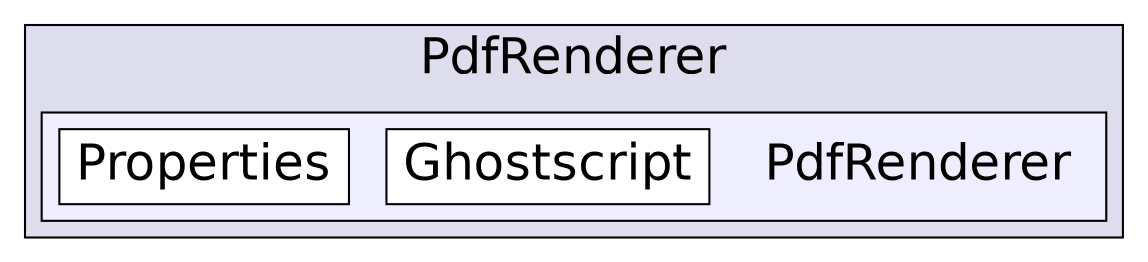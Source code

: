 digraph "C:/Users/nathanael/Documents/resizer/Contrib/PdfRenderer/PdfRenderer" {
  compound=true
  node [ fontsize="24", fontname="Helvetica"];
  edge [ labelfontsize="24", labelfontname="Helvetica"];
  subgraph clusterdir_107c60ddc2a0f73234ae5ae6034f1770 {
    graph [ bgcolor="#ddddee", pencolor="black", label="PdfRenderer" fontname="Helvetica", fontsize="24", URL="dir_107c60ddc2a0f73234ae5ae6034f1770.html"]
  subgraph clusterdir_edaf2809ddd543c19cb57d3df979c4d1 {
    graph [ bgcolor="#eeeeff", pencolor="black", label="" URL="dir_edaf2809ddd543c19cb57d3df979c4d1.html"];
    dir_edaf2809ddd543c19cb57d3df979c4d1 [shape=plaintext label="PdfRenderer"];
    dir_375eed7174672c5f5c59295d4d1c822d [shape=box label="Ghostscript" color="black" fillcolor="white" style="filled" URL="dir_375eed7174672c5f5c59295d4d1c822d.html"];
    dir_80dc1b5ab51ca667fd5af5a97bdcb143 [shape=box label="Properties" color="black" fillcolor="white" style="filled" URL="dir_80dc1b5ab51ca667fd5af5a97bdcb143.html"];
  }
  }
}
